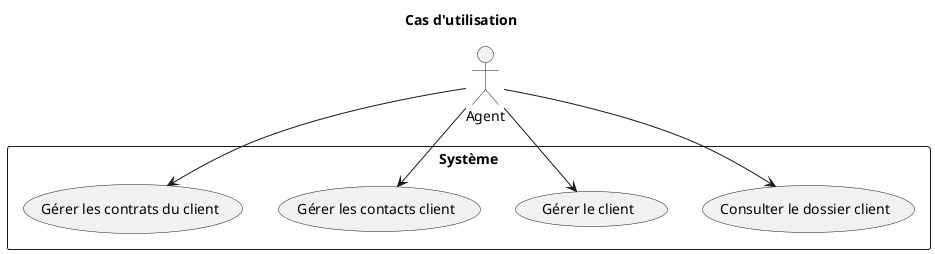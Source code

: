 @startuml
title Cas d'utilisation

actor :Agent:

rectangle Système {
    usecase (Consulter le dossier client) as CU001
    usecase (Gérer le client) as CU002
    usecase (Gérer les contacts client) as CU003
    usecase (Gérer les contrats du client) as CU004
}

Agent --> CU001
Agent --> CU002
Agent --> CU003
Agent --> CU004

@enduml

